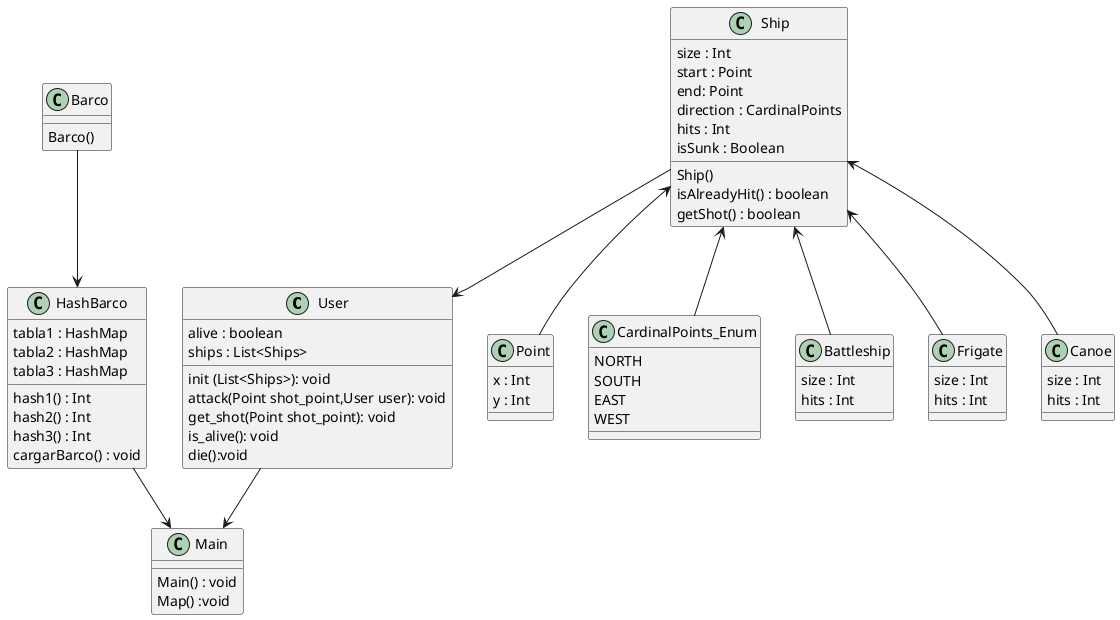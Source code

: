 @startuml
class User {
alive : boolean
ships : List<Ships>
init (List<Ships>): void
attack(Point shot_point,User user): void
get_shot(Point shot_point): void
is_alive(): void
die():void
}

class Ship{
size : Int
start : Point
end: Point
direction : CardinalPoints
hits : Int
isSunk : Boolean

Ship() 
isAlreadyHit() : boolean
getShot() : boolean
}

class Point{
x : Int
y : Int
}

class CardinalPoints_Enum{
NORTH
SOUTH
EAST
WEST
}

class Battleship {
size : Int
hits : Int
}

class Frigate {
size : Int
hits : Int
}

class Canoe {
size : Int
hits : Int
}

class Main{
Main() : void
Map() :void
}

class HashBarco{
tabla1 : HashMap
tabla2 : HashMap
tabla3 : HashMap

hash1() : Int
hash2() : Int
hash3() : Int
cargarBarco() : void
}

class Barco{
Barco()
}

Ship <-- Canoe
Ship <-- Frigate
Ship <-- Battleship
Ship <-- CardinalPoints_Enum
Ship <-- Point

Ship --> User
User --> Main

HashBarco --> Main
Barco --> HashBarco
@enduml